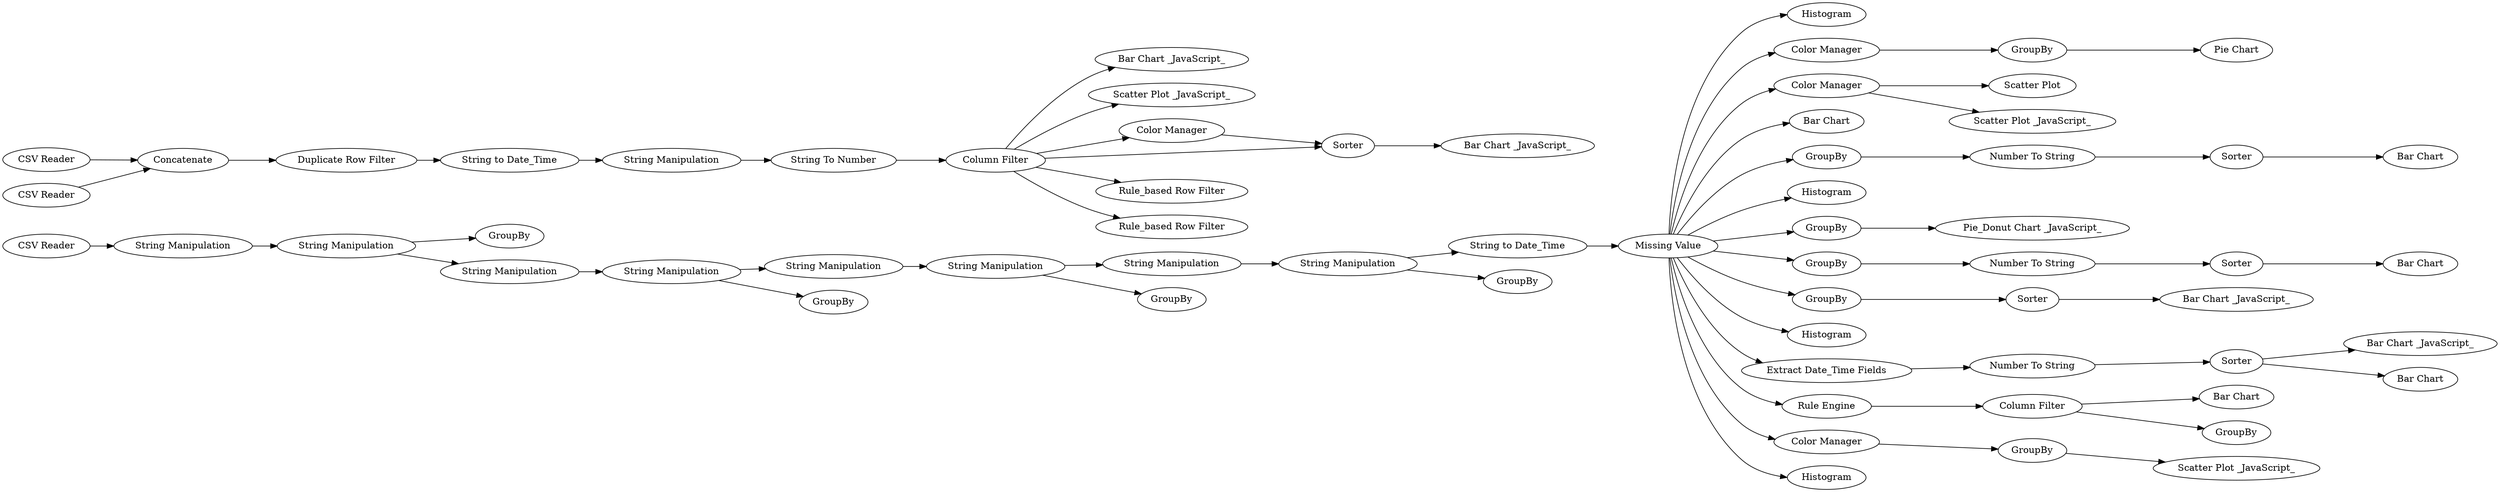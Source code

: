 digraph {
	53 -> 73
	27 -> 134
	77 -> 155
	143 -> 145
	62 -> 65
	27 -> 127
	77 -> 143
	70 -> 52
	39 -> 40
	113 -> 170
	113 -> 114
	77 -> 160
	38 -> 40
	53 -> 58
	115 -> 120
	77 -> 161
	77 -> 169
	23 -> 26
	121 -> 122
	68 -> 70
	77 -> 166
	167 -> 165
	40 -> 28
	141 -> 137
	140 -> 141
	56 -> 62
	30 -> 31
	51 -> 53
	52 -> 77
	126 -> 133
	77 -> 121
	136 -> 51
	166 -> 168
	162 -> 163
	77 -> 123
	27 -> 30
	77 -> 154
	163 -> 164
	77 -> 139
	161 -> 162
	77 -> 156
	27 -> 32
	26 -> 25
	168 -> 167
	31 -> 135
	58 -> 56
	157 -> 146
	27 -> 31
	118 -> 115
	77 -> 159
	141 -> 142
	28 -> 23
	77 -> 113
	65 -> 75
	70 -> 76
	139 -> 140
	56 -> 74
	156 -> 157
	145 -> 144
	65 -> 68
	25 -> 27
	157 -> 158
	123 -> 126
	77 -> 118
	27 -> 29
	170 [label="Scatter Plot"]
	27 [label="Column Filter"]
	133 [label="Bar Chart _JavaScript_"]
	167 [label=Sorter]
	165 [label="Bar Chart"]
	126 [label=Sorter]
	169 [label=Histogram]
	136 [label="CSV Reader"]
	26 [label="String Manipulation"]
	58 [label="String Manipulation"]
	74 [label=GroupBy]
	162 [label="Number To String"]
	122 [label="Pie_Donut Chart _JavaScript_"]
	121 [label=GroupBy]
	145 [label=GroupBy]
	163 [label=Sorter]
	39 [label="CSV Reader"]
	168 [label="Number To String"]
	137 [label="Bar Chart _JavaScript_"]
	31 [label=Sorter]
	156 [label="Rule Engine"]
	51 [label="String Manipulation"]
	161 [label=GroupBy]
	56 [label="String Manipulation"]
	154 [label=Histogram]
	25 [label="String To Number"]
	114 [label="Scatter Plot _JavaScript_"]
	146 [label="Bar Chart"]
	75 [label=GroupBy]
	166 [label=GroupBy]
	141 [label=Sorter]
	30 [label="Color Manager"]
	164 [label="Bar Chart"]
	123 [label=GroupBy]
	144 [label="Pie Chart"]
	115 [label=GroupBy]
	53 [label="String Manipulation"]
	68 [label="String Manipulation"]
	28 [label="Duplicate Row Filter"]
	127 [label="Scatter Plot _JavaScript_"]
	143 [label="Color Manager"]
	23 [label="String to Date_Time"]
	142 [label="Bar Chart"]
	158 [label=GroupBy]
	76 [label=GroupBy]
	77 [label="Missing Value"]
	159 [label=Histogram]
	135 [label="Bar Chart _JavaScript_"]
	134 [label="Bar Chart _JavaScript_"]
	38 [label="CSV Reader"]
	160 [label="Bar Chart"]
	113 [label="Color Manager"]
	120 [label="Scatter Plot _JavaScript_"]
	62 [label="String Manipulation"]
	139 [label="Extract Date_Time Fields"]
	29 [label="Rule_based Row Filter"]
	70 [label="String Manipulation"]
	65 [label="String Manipulation"]
	118 [label="Color Manager"]
	140 [label="Number To String"]
	157 [label="Column Filter"]
	155 [label=Histogram]
	40 [label=Concatenate]
	52 [label="String to Date_Time"]
	73 [label=GroupBy]
	32 [label="Rule_based Row Filter"]
	rankdir=LR
}
